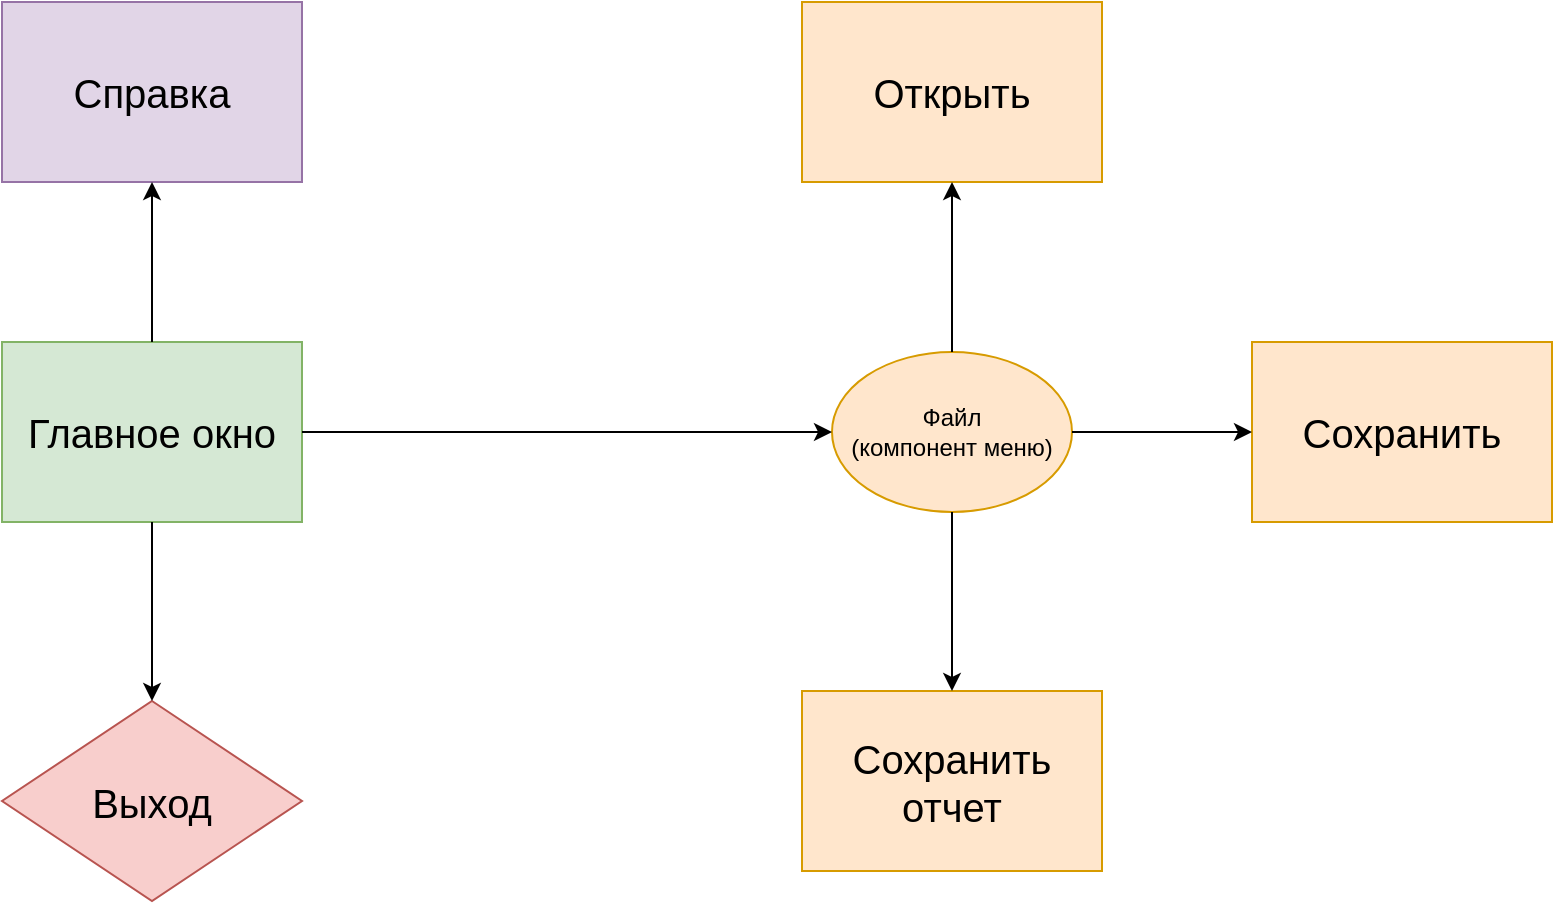 <mxfile version="13.3.4" type="device"><diagram id="C5RBs43oDa-KdzZeNtuy" name="Page-1"><mxGraphModel dx="1382" dy="795" grid="1" gridSize="10" guides="1" tooltips="1" connect="1" arrows="1" fold="1" page="1" pageScale="1" pageWidth="827" pageHeight="1169" math="0" shadow="0"><root><mxCell id="WIyWlLk6GJQsqaUBKTNV-0"/><mxCell id="WIyWlLk6GJQsqaUBKTNV-1" parent="WIyWlLk6GJQsqaUBKTNV-0"/><mxCell id="aByonzE9ad6W_9v9zYg6-1" value="Главное окно" style="rounded=0;whiteSpace=wrap;html=1;fillColor=#d5e8d4;strokeColor=#82b366;fontSize=20;" parent="WIyWlLk6GJQsqaUBKTNV-1" vertex="1"><mxGeometry x="50" y="180" width="150" height="90" as="geometry"/></mxCell><mxCell id="aByonzE9ad6W_9v9zYg6-2" value="Справка" style="rounded=0;whiteSpace=wrap;html=1;fillColor=#e1d5e7;strokeColor=#9673a6;fontSize=20;" parent="WIyWlLk6GJQsqaUBKTNV-1" vertex="1"><mxGeometry x="50" y="10" width="150" height="90" as="geometry"/></mxCell><mxCell id="aByonzE9ad6W_9v9zYg6-4" value="Файл&lt;br&gt;(компонент меню)" style="ellipse;whiteSpace=wrap;html=1;fillColor=#ffe6cc;strokeColor=#d79b00;" parent="WIyWlLk6GJQsqaUBKTNV-1" vertex="1"><mxGeometry x="465" y="185" width="120" height="80" as="geometry"/></mxCell><mxCell id="aByonzE9ad6W_9v9zYg6-5" value="Открыть" style="rounded=0;whiteSpace=wrap;html=1;fillColor=#ffe6cc;strokeColor=#d79b00;fontSize=20;" parent="WIyWlLk6GJQsqaUBKTNV-1" vertex="1"><mxGeometry x="450" y="10" width="150" height="90" as="geometry"/></mxCell><mxCell id="aByonzE9ad6W_9v9zYg6-6" value="Сохранить" style="rounded=0;whiteSpace=wrap;html=1;fillColor=#ffe6cc;strokeColor=#d79b00;fontSize=20;" parent="WIyWlLk6GJQsqaUBKTNV-1" vertex="1"><mxGeometry x="675" y="180" width="150" height="90" as="geometry"/></mxCell><mxCell id="aByonzE9ad6W_9v9zYg6-7" value="Сохранить отчет" style="rounded=0;whiteSpace=wrap;html=1;fillColor=#ffe6cc;strokeColor=#d79b00;fontSize=20;" parent="WIyWlLk6GJQsqaUBKTNV-1" vertex="1"><mxGeometry x="450" y="354.5" width="150" height="90" as="geometry"/></mxCell><mxCell id="aByonzE9ad6W_9v9zYg6-8" value="Выход" style="rhombus;whiteSpace=wrap;html=1;fillColor=#f8cecc;strokeColor=#b85450;fontSize=20;" parent="WIyWlLk6GJQsqaUBKTNV-1" vertex="1"><mxGeometry x="50" y="359.5" width="150" height="100" as="geometry"/></mxCell><mxCell id="aByonzE9ad6W_9v9zYg6-9" value="" style="endArrow=classic;html=1;exitX=0.5;exitY=0;exitDx=0;exitDy=0;entryX=0.5;entryY=1;entryDx=0;entryDy=0;" parent="WIyWlLk6GJQsqaUBKTNV-1" source="aByonzE9ad6W_9v9zYg6-1" target="aByonzE9ad6W_9v9zYg6-2" edge="1"><mxGeometry width="50" height="50" relative="1" as="geometry"><mxPoint x="330" y="305" as="sourcePoint"/><mxPoint x="120" y="130" as="targetPoint"/></mxGeometry></mxCell><mxCell id="aByonzE9ad6W_9v9zYg6-10" value="" style="endArrow=classic;html=1;exitX=0.5;exitY=0;exitDx=0;exitDy=0;entryX=0.5;entryY=1;entryDx=0;entryDy=0;" parent="WIyWlLk6GJQsqaUBKTNV-1" source="aByonzE9ad6W_9v9zYg6-4" target="aByonzE9ad6W_9v9zYg6-5" edge="1"><mxGeometry width="50" height="50" relative="1" as="geometry"><mxPoint x="485" y="300" as="sourcePoint"/><mxPoint x="535" y="250" as="targetPoint"/></mxGeometry></mxCell><mxCell id="aByonzE9ad6W_9v9zYg6-11" value="" style="endArrow=classic;html=1;entryX=0.5;entryY=0;entryDx=0;entryDy=0;exitX=0.5;exitY=1;exitDx=0;exitDy=0;" parent="WIyWlLk6GJQsqaUBKTNV-1" source="aByonzE9ad6W_9v9zYg6-4" target="aByonzE9ad6W_9v9zYg6-7" edge="1"><mxGeometry width="50" height="50" relative="1" as="geometry"><mxPoint x="340" y="60" as="sourcePoint"/><mxPoint x="490" y="10" as="targetPoint"/></mxGeometry></mxCell><mxCell id="aByonzE9ad6W_9v9zYg6-14" value="" style="endArrow=classic;html=1;exitX=0.5;exitY=1;exitDx=0;exitDy=0;entryX=0.5;entryY=0;entryDx=0;entryDy=0;" parent="WIyWlLk6GJQsqaUBKTNV-1" source="aByonzE9ad6W_9v9zYg6-1" target="aByonzE9ad6W_9v9zYg6-8" edge="1"><mxGeometry width="50" height="50" relative="1" as="geometry"><mxPoint x="330" y="305" as="sourcePoint"/><mxPoint x="380" y="255" as="targetPoint"/></mxGeometry></mxCell><mxCell id="aByonzE9ad6W_9v9zYg6-15" value="" style="endArrow=classic;html=1;entryX=0;entryY=0.5;entryDx=0;entryDy=0;exitX=1;exitY=0.5;exitDx=0;exitDy=0;" parent="WIyWlLk6GJQsqaUBKTNV-1" source="aByonzE9ad6W_9v9zYg6-1" target="aByonzE9ad6W_9v9zYg6-4" edge="1"><mxGeometry width="50" height="50" relative="1" as="geometry"><mxPoint x="340" y="460" as="sourcePoint"/><mxPoint x="440" y="380" as="targetPoint"/></mxGeometry></mxCell><mxCell id="aByonzE9ad6W_9v9zYg6-16" value="" style="endArrow=classic;html=1;fontSize=20;exitX=1;exitY=0.5;exitDx=0;exitDy=0;entryX=0;entryY=0.5;entryDx=0;entryDy=0;" parent="WIyWlLk6GJQsqaUBKTNV-1" source="aByonzE9ad6W_9v9zYg6-4" target="aByonzE9ad6W_9v9zYg6-6" edge="1"><mxGeometry width="50" height="50" relative="1" as="geometry"><mxPoint x="495" y="300" as="sourcePoint"/><mxPoint x="545" y="250" as="targetPoint"/></mxGeometry></mxCell></root></mxGraphModel></diagram></mxfile>